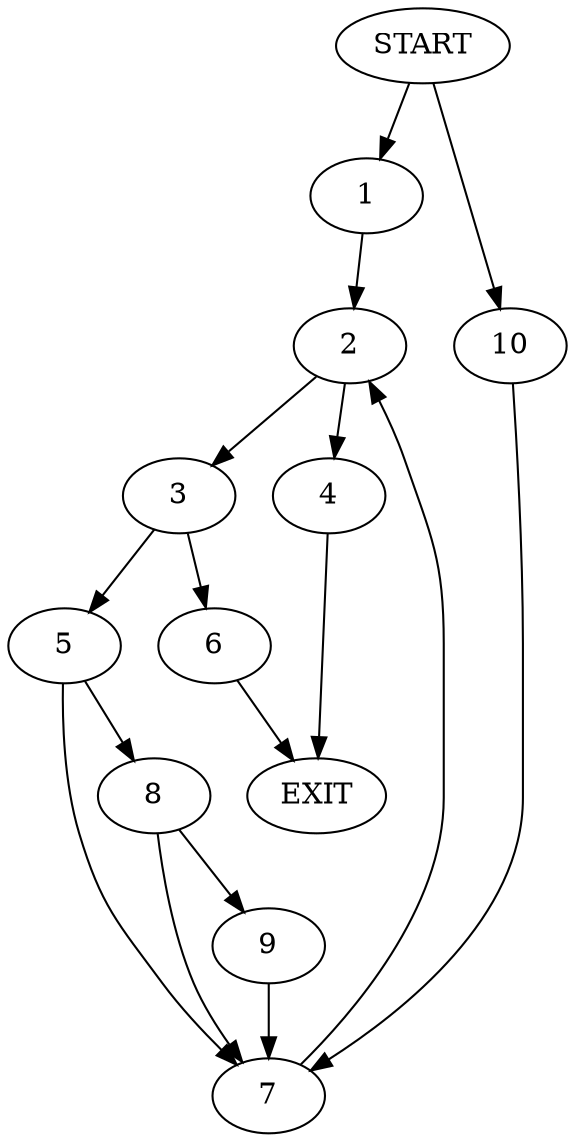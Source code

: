 digraph {
0 [label="START"]
11 [label="EXIT"]
0 -> 1
1 -> 2
2 -> 3
2 -> 4
3 -> 5
3 -> 6
4 -> 11
5 -> 7
5 -> 8
6 -> 11
7 -> 2
8 -> 7
8 -> 9
9 -> 7
0 -> 10
10 -> 7
}
